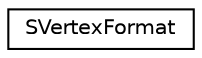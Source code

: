 digraph "Graphical Class Hierarchy"
{
  edge [fontname="Helvetica",fontsize="10",labelfontname="Helvetica",labelfontsize="10"];
  node [fontname="Helvetica",fontsize="10",shape=record];
  rankdir="LR";
  Node1 [label="SVertexFormat",height=0.2,width=0.4,color="black", fillcolor="white", style="filled",URL="$struct_s_vertex_format.html"];
}
